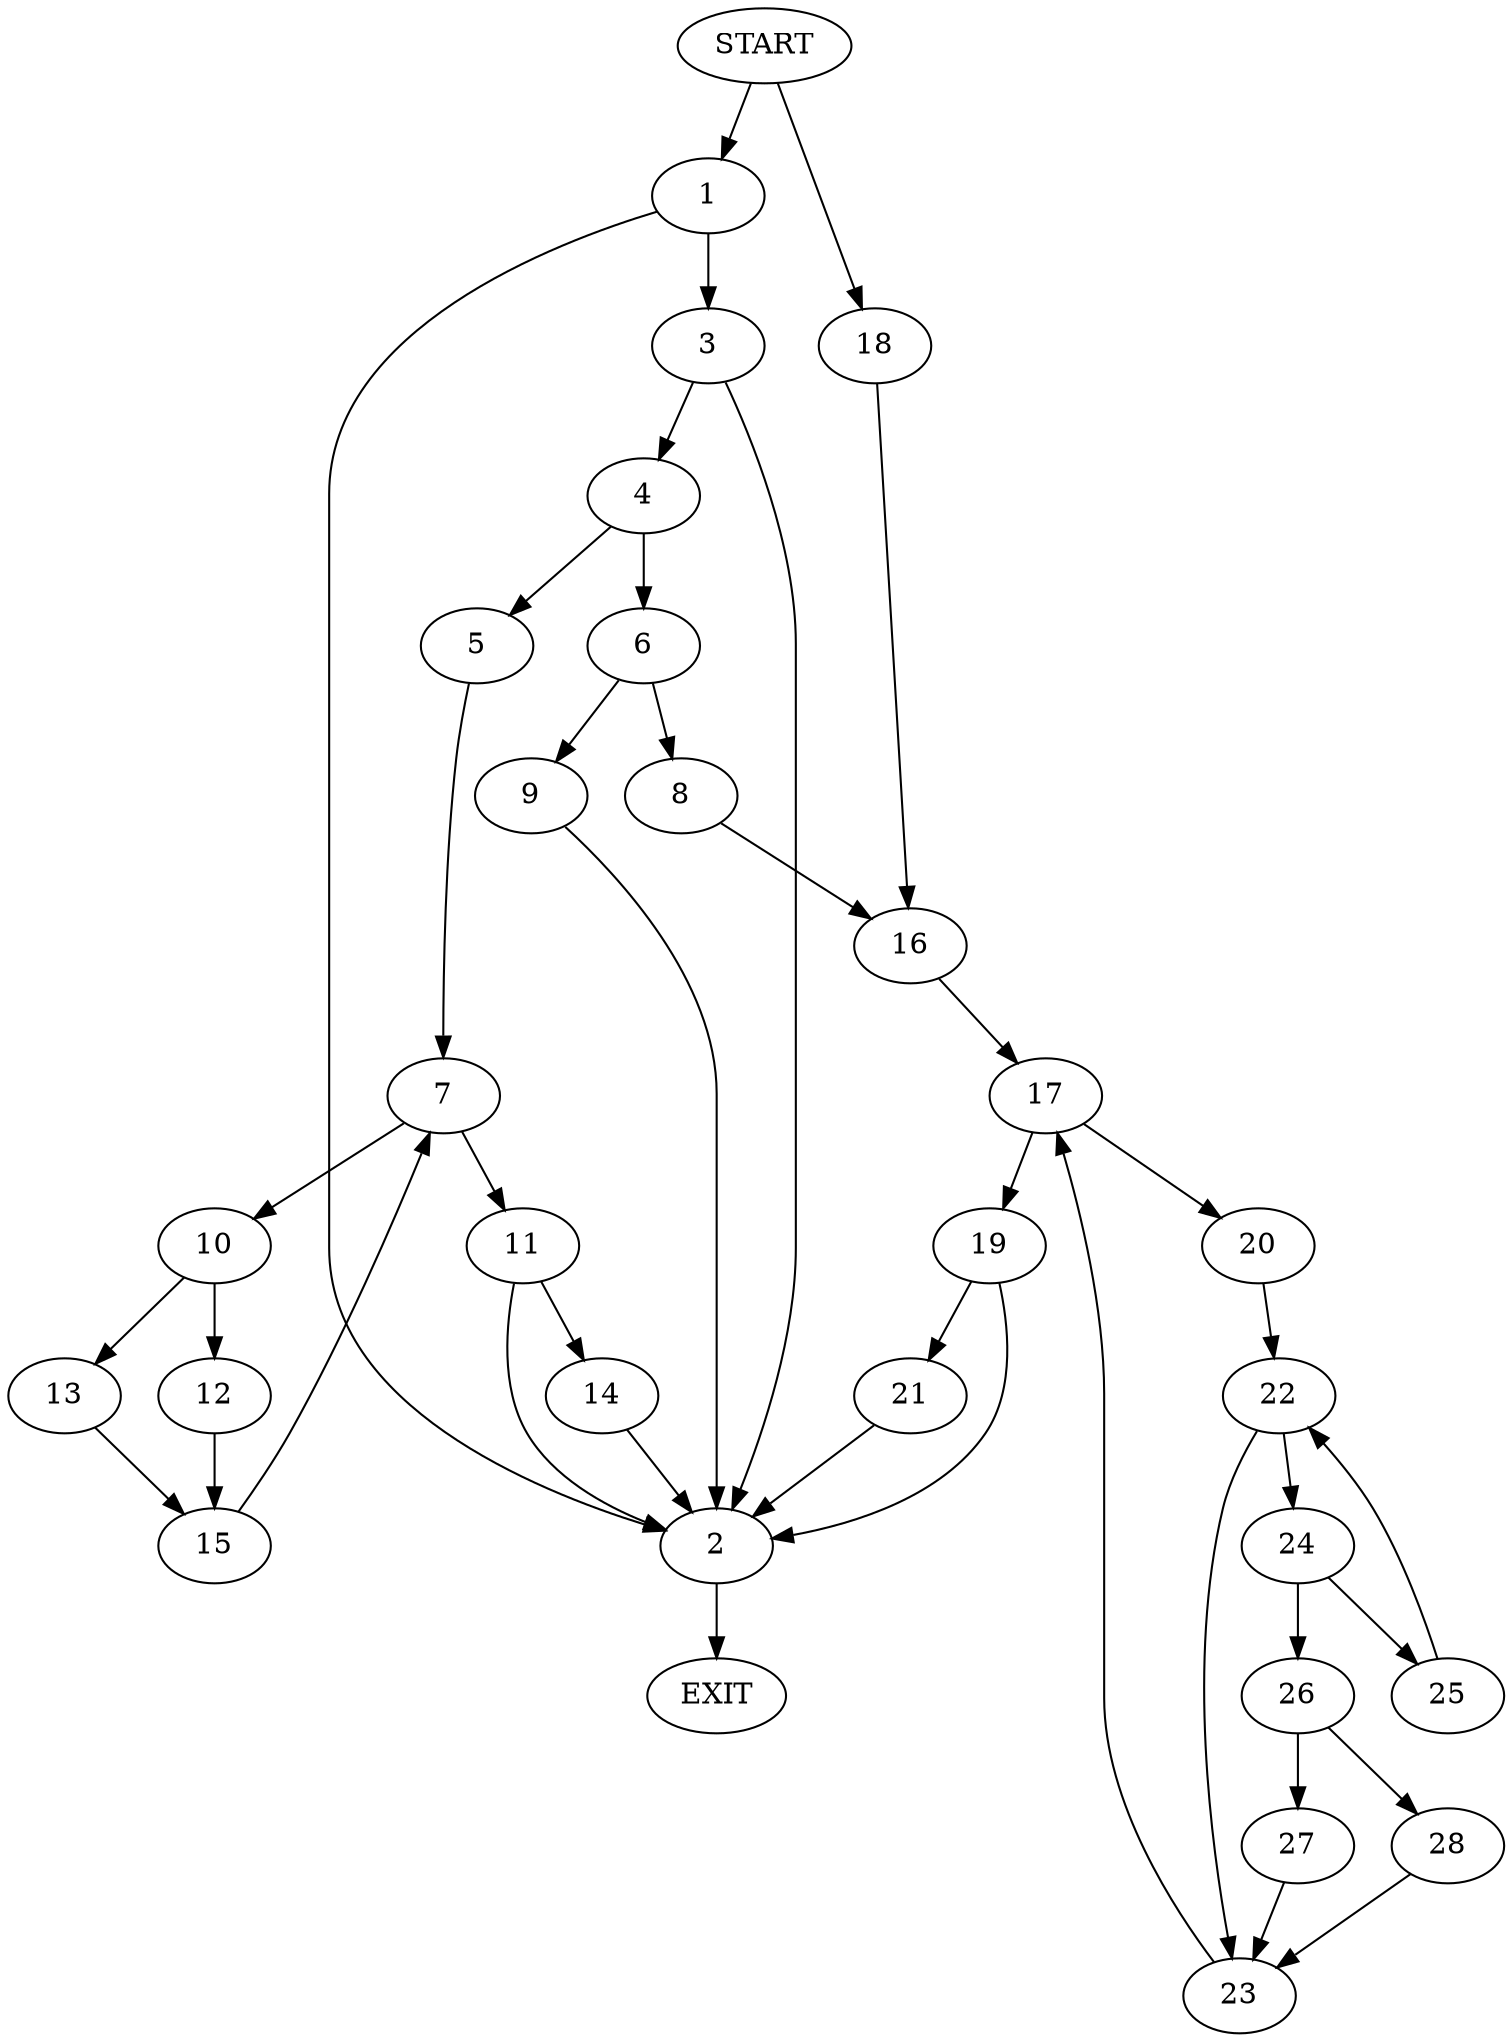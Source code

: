 digraph {
0 [label="START"]
29 [label="EXIT"]
0 -> 1
1 -> 2
1 -> 3
2 -> 29
3 -> 2
3 -> 4
4 -> 5
4 -> 6
5 -> 7
6 -> 8
6 -> 9
7 -> 10
7 -> 11
10 -> 12
10 -> 13
11 -> 2
11 -> 14
13 -> 15
12 -> 15
15 -> 7
14 -> 2
9 -> 2
8 -> 16
16 -> 17
0 -> 18
18 -> 16
17 -> 19
17 -> 20
19 -> 2
19 -> 21
20 -> 22
22 -> 23
22 -> 24
23 -> 17
24 -> 25
24 -> 26
26 -> 27
26 -> 28
25 -> 22
28 -> 23
27 -> 23
21 -> 2
}
